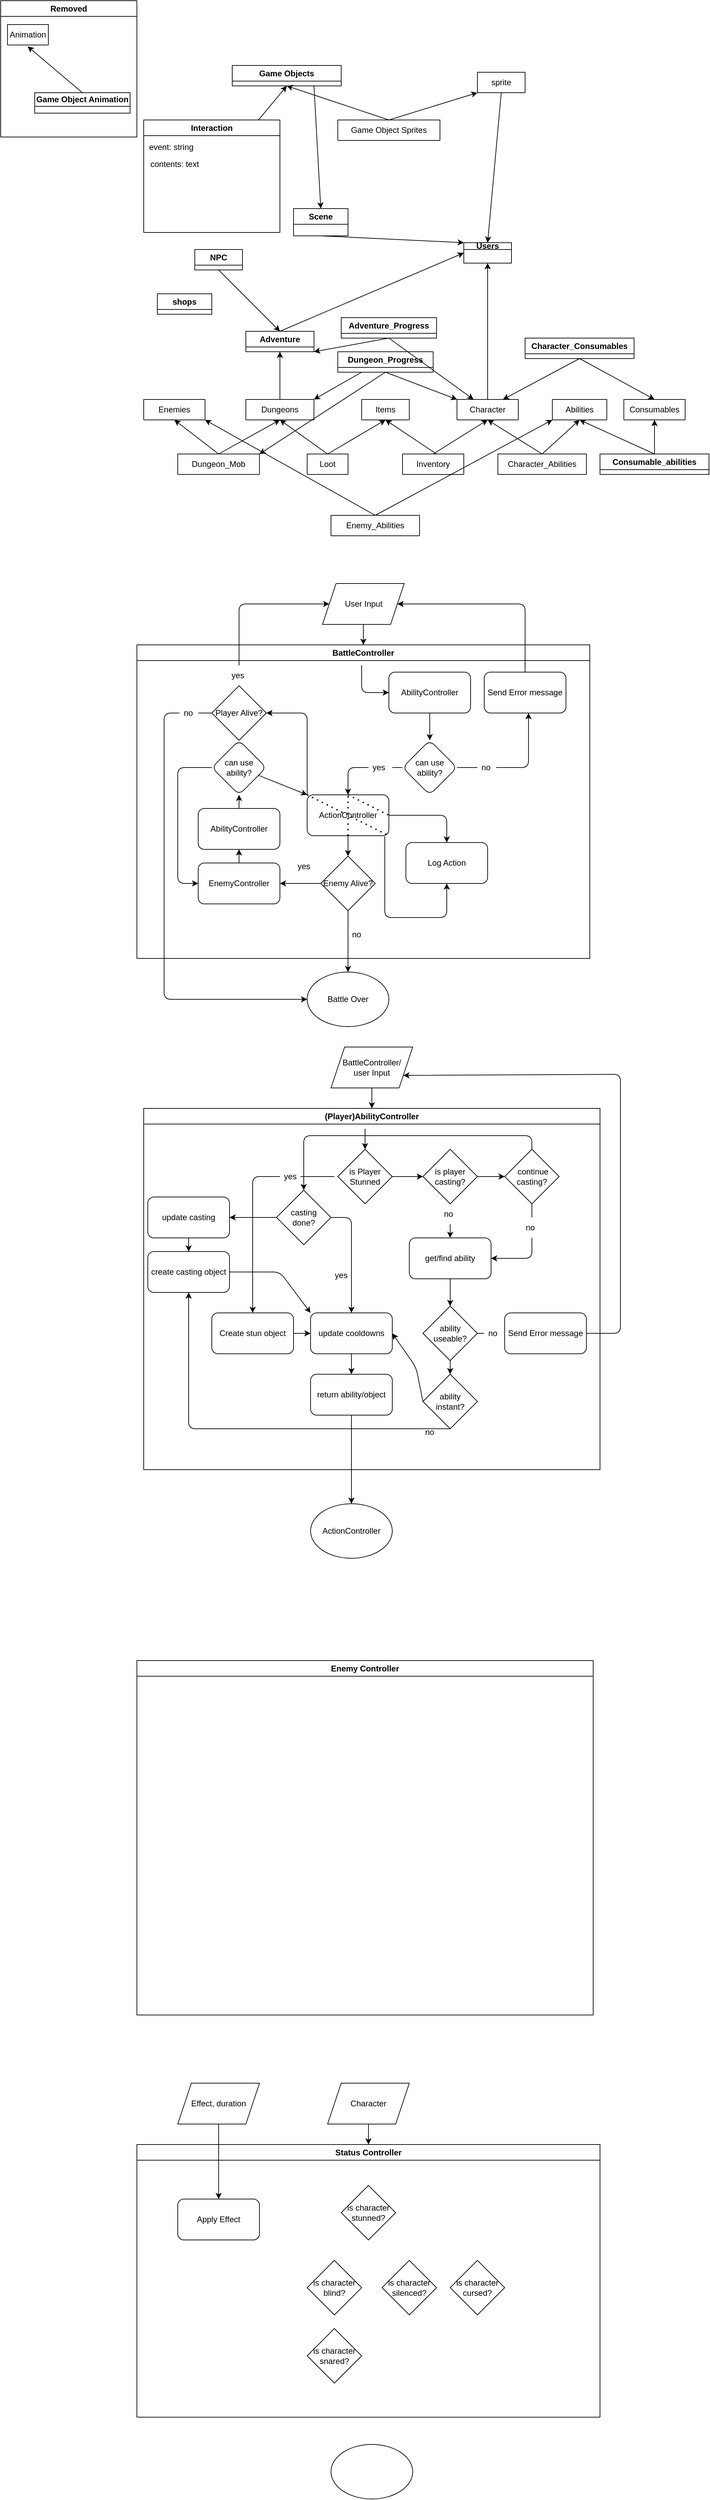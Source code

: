 <mxfile>
    <diagram id="T8C3bZ8Fw9OgXHhQJTOG" name="Page-1">
        <mxGraphModel dx="2032" dy="627" grid="1" gridSize="10" guides="1" tooltips="1" connect="1" arrows="1" fold="1" page="1" pageScale="1" pageWidth="850" pageHeight="1100" math="0" shadow="0">
            <root>
                <mxCell id="0"/>
                <mxCell id="1" parent="0"/>
                <mxCell id="2" value="Game Object Animation" style="swimlane;whiteSpace=wrap;html=1;startSize=20;" parent="1" vertex="1" collapsed="1">
                    <mxGeometry x="-150" y="680" width="140" height="30" as="geometry">
                        <mxRectangle x="110" y="570" width="200" height="80" as="alternateBounds"/>
                    </mxGeometry>
                </mxCell>
                <mxCell id="37" value="Animation_id" style="text;strokeColor=none;fillColor=none;align=left;verticalAlign=middle;spacingLeft=4;spacingRight=4;overflow=hidden;points=[[0,0.5],[1,0.5]];portConstraint=eastwest;rotatable=0;whiteSpace=wrap;html=1;" parent="2" vertex="1">
                    <mxGeometry y="20" width="200" height="30" as="geometry"/>
                </mxCell>
                <mxCell id="38" value="GameObject_id" style="text;strokeColor=none;fillColor=none;align=left;verticalAlign=middle;spacingLeft=4;spacingRight=4;overflow=hidden;points=[[0,0.5],[1,0.5]];portConstraint=eastwest;rotatable=0;whiteSpace=wrap;html=1;" parent="2" vertex="1">
                    <mxGeometry y="50" width="200" height="30" as="geometry"/>
                </mxCell>
                <mxCell id="5" value="Scene" style="swimlane;whiteSpace=wrap;html=1;startSize=23;" parent="1" vertex="1" collapsed="1">
                    <mxGeometry x="230" y="850" width="80" height="40" as="geometry">
                        <mxRectangle x="250" y="190" width="240" height="245" as="alternateBounds"/>
                    </mxGeometry>
                </mxCell>
                <mxCell id="11" value="Users" style="swimlane;whiteSpace=wrap;html=1;startSize=10;" parent="1" vertex="1" collapsed="1">
                    <mxGeometry x="480" y="900" width="70" height="30" as="geometry">
                        <mxRectangle x="415" y="890" width="200" height="110" as="alternateBounds"/>
                    </mxGeometry>
                </mxCell>
                <mxCell id="122" value="&lt;ol&gt;&lt;li&gt;email&lt;/li&gt;&lt;li&gt;username&lt;/li&gt;&lt;li&gt;password&lt;/li&gt;&lt;/ol&gt;" style="text;strokeColor=none;fillColor=none;html=1;whiteSpace=wrap;verticalAlign=middle;overflow=hidden;" parent="11" vertex="1">
                    <mxGeometry y="25" width="200" height="80" as="geometry"/>
                </mxCell>
                <mxCell id="25" value="" style="endArrow=classic;html=1;entryX=0.493;entryY=1.067;entryDx=0;entryDy=0;entryPerimeter=0;exitX=0.5;exitY=0;exitDx=0;exitDy=0;" parent="1" source="2" target="30" edge="1">
                    <mxGeometry width="50" height="50" relative="1" as="geometry">
                        <mxPoint x="-181" y="880" as="sourcePoint"/>
                        <mxPoint x="-180" y="790" as="targetPoint"/>
                    </mxGeometry>
                </mxCell>
                <mxCell id="27" value="Animation" style="swimlane;fontStyle=0;childLayout=stackLayout;horizontal=1;startSize=30;horizontalStack=0;resizeParent=1;resizeParentMax=0;resizeLast=0;collapsible=1;marginBottom=0;whiteSpace=wrap;html=1;" parent="1" vertex="1" collapsed="1">
                    <mxGeometry x="-190" y="580" width="60" height="30" as="geometry">
                        <mxRectangle x="120" y="350" width="140" height="120" as="alternateBounds"/>
                    </mxGeometry>
                </mxCell>
                <mxCell id="28" value="Name:String" style="text;strokeColor=none;fillColor=none;align=left;verticalAlign=middle;spacingLeft=4;spacingRight=4;overflow=hidden;points=[[0,0.5],[1,0.5]];portConstraint=eastwest;rotatable=0;whiteSpace=wrap;html=1;" parent="27" vertex="1">
                    <mxGeometry y="30" width="140" height="30" as="geometry"/>
                </mxCell>
                <mxCell id="29" value="Code:Text" style="text;strokeColor=none;fillColor=none;align=left;verticalAlign=middle;spacingLeft=4;spacingRight=4;overflow=hidden;points=[[0,0.5],[1,0.5]];portConstraint=eastwest;rotatable=0;whiteSpace=wrap;html=1;" parent="27" vertex="1">
                    <mxGeometry y="60" width="140" height="30" as="geometry"/>
                </mxCell>
                <mxCell id="30" value="Project_id" style="text;strokeColor=none;fillColor=none;align=left;verticalAlign=middle;spacingLeft=4;spacingRight=4;overflow=hidden;points=[[0,0.5],[1,0.5]];portConstraint=eastwest;rotatable=0;whiteSpace=wrap;html=1;" parent="27" vertex="1">
                    <mxGeometry y="90" width="140" height="30" as="geometry"/>
                </mxCell>
                <mxCell id="46" value="sprite" style="swimlane;fontStyle=0;childLayout=stackLayout;horizontal=1;startSize=30;horizontalStack=0;resizeParent=1;resizeParentMax=0;resizeLast=0;collapsible=1;marginBottom=0;whiteSpace=wrap;html=1;" parent="1" vertex="1" collapsed="1">
                    <mxGeometry x="500" y="650" width="70" height="30" as="geometry">
                        <mxRectangle x="650" y="420" width="140" height="120" as="alternateBounds"/>
                    </mxGeometry>
                </mxCell>
                <mxCell id="47" value="Item 1" style="text;strokeColor=none;fillColor=none;align=left;verticalAlign=middle;spacingLeft=4;spacingRight=4;overflow=hidden;points=[[0,0.5],[1,0.5]];portConstraint=eastwest;rotatable=0;whiteSpace=wrap;html=1;" parent="46" vertex="1">
                    <mxGeometry y="30" width="140" height="30" as="geometry"/>
                </mxCell>
                <mxCell id="48" value="Item 2" style="text;strokeColor=none;fillColor=none;align=left;verticalAlign=middle;spacingLeft=4;spacingRight=4;overflow=hidden;points=[[0,0.5],[1,0.5]];portConstraint=eastwest;rotatable=0;whiteSpace=wrap;html=1;" parent="46" vertex="1">
                    <mxGeometry y="60" width="140" height="30" as="geometry"/>
                </mxCell>
                <mxCell id="49" value="Item 3" style="text;strokeColor=none;fillColor=none;align=left;verticalAlign=middle;spacingLeft=4;spacingRight=4;overflow=hidden;points=[[0,0.5],[1,0.5]];portConstraint=eastwest;rotatable=0;whiteSpace=wrap;html=1;" parent="46" vertex="1">
                    <mxGeometry y="90" width="140" height="30" as="geometry"/>
                </mxCell>
                <mxCell id="50" value="" style="endArrow=classic;html=1;entryX=0.5;entryY=1;entryDx=0;entryDy=0;exitX=0.5;exitY=0;exitDx=0;exitDy=0;" parent="1" source="51" target="22" edge="1">
                    <mxGeometry width="50" height="50" relative="1" as="geometry">
                        <mxPoint x="355" y="700" as="sourcePoint"/>
                        <mxPoint x="305" y="590" as="targetPoint"/>
                    </mxGeometry>
                </mxCell>
                <mxCell id="51" value="Game Object Sprites" style="swimlane;fontStyle=0;childLayout=stackLayout;horizontal=1;startSize=30;horizontalStack=0;resizeParent=1;resizeParentMax=0;resizeLast=0;collapsible=1;marginBottom=0;whiteSpace=wrap;html=1;" parent="1" vertex="1" collapsed="1">
                    <mxGeometry x="295" y="720" width="150" height="30" as="geometry">
                        <mxRectangle x="440" y="560" width="140" height="90" as="alternateBounds"/>
                    </mxGeometry>
                </mxCell>
                <mxCell id="52" value="sprite_id" style="text;strokeColor=none;fillColor=none;align=left;verticalAlign=middle;spacingLeft=4;spacingRight=4;overflow=hidden;points=[[0,0.5],[1,0.5]];portConstraint=eastwest;rotatable=0;whiteSpace=wrap;html=1;" parent="51" vertex="1">
                    <mxGeometry y="30" width="140" height="30" as="geometry"/>
                </mxCell>
                <mxCell id="53" value="GameObject_id" style="text;strokeColor=none;fillColor=none;align=left;verticalAlign=middle;spacingLeft=4;spacingRight=4;overflow=hidden;points=[[0,0.5],[1,0.5]];portConstraint=eastwest;rotatable=0;whiteSpace=wrap;html=1;" parent="51" vertex="1">
                    <mxGeometry y="60" width="140" height="30" as="geometry"/>
                </mxCell>
                <mxCell id="55" value="" style="endArrow=classic;html=1;exitX=0.5;exitY=0;exitDx=0;exitDy=0;entryX=0;entryY=1;entryDx=0;entryDy=0;" parent="1" source="51" target="46" edge="1">
                    <mxGeometry width="50" height="50" relative="1" as="geometry">
                        <mxPoint x="255" y="640" as="sourcePoint"/>
                        <mxPoint x="540" y="650" as="targetPoint"/>
                    </mxGeometry>
                </mxCell>
                <mxCell id="22" value="Game Objects" style="swimlane;whiteSpace=wrap;html=1;" parent="1" vertex="1" collapsed="1">
                    <mxGeometry x="140" y="640" width="160" height="30" as="geometry">
                        <mxRectangle x="140" y="640" width="250" height="210" as="alternateBounds"/>
                    </mxGeometry>
                </mxCell>
                <mxCell id="32" value="Global Position" style="text;strokeColor=none;fillColor=none;align=left;verticalAlign=middle;spacingLeft=4;spacingRight=4;overflow=hidden;points=[[0,0.5],[1,0.5]];portConstraint=eastwest;rotatable=0;whiteSpace=wrap;html=1;" parent="22" vertex="1">
                    <mxGeometry y="20" width="200" height="30" as="geometry"/>
                </mxCell>
                <mxCell id="33" value="Global Rotation" style="text;strokeColor=none;fillColor=none;align=left;verticalAlign=middle;spacingLeft=4;spacingRight=4;overflow=hidden;points=[[0,0.5],[1,0.5]];portConstraint=eastwest;rotatable=0;whiteSpace=wrap;html=1;" parent="22" vertex="1">
                    <mxGeometry y="40" width="200" height="30" as="geometry"/>
                </mxCell>
                <mxCell id="34" value="Scale" style="text;strokeColor=none;fillColor=none;align=left;verticalAlign=middle;spacingLeft=4;spacingRight=4;overflow=hidden;points=[[0,0.5],[1,0.5]];portConstraint=eastwest;rotatable=0;whiteSpace=wrap;html=1;" parent="22" vertex="1">
                    <mxGeometry y="70" width="80" height="30" as="geometry"/>
                </mxCell>
                <mxCell id="35" value="Shape:String" style="text;strokeColor=none;fillColor=none;align=left;verticalAlign=middle;spacingLeft=4;spacingRight=4;overflow=hidden;points=[[0,0.5],[1,0.5]];portConstraint=eastwest;rotatable=0;whiteSpace=wrap;html=1;" parent="22" vertex="1">
                    <mxGeometry y="100" width="80" height="30" as="geometry"/>
                </mxCell>
                <mxCell id="36" value="Has Many -&amp;gt; Game Object Animations" style="text;strokeColor=none;fillColor=none;align=left;verticalAlign=middle;spacingLeft=4;spacingRight=4;overflow=hidden;points=[[0,0.5],[1,0.5]];portConstraint=eastwest;rotatable=0;whiteSpace=wrap;html=1;" parent="22" vertex="1">
                    <mxGeometry x="-10" y="130" width="250" height="30" as="geometry"/>
                </mxCell>
                <mxCell id="69" value="Character" style="swimlane;fontStyle=0;childLayout=stackLayout;horizontal=1;startSize=30;horizontalStack=0;resizeParent=1;resizeParentMax=0;resizeLast=0;collapsible=1;marginBottom=0;whiteSpace=wrap;html=1;" parent="1" vertex="1" collapsed="1">
                    <mxGeometry x="470" y="1130" width="90" height="30" as="geometry">
                        <mxRectangle x="470" y="1130" width="140" height="120" as="alternateBounds"/>
                    </mxGeometry>
                </mxCell>
                <mxCell id="70" value="name" style="text;strokeColor=none;fillColor=none;align=left;verticalAlign=middle;spacingLeft=4;spacingRight=4;overflow=hidden;points=[[0,0.5],[1,0.5]];portConstraint=eastwest;rotatable=0;whiteSpace=wrap;html=1;" parent="69" vertex="1">
                    <mxGeometry y="30" width="140" height="30" as="geometry"/>
                </mxCell>
                <mxCell id="71" value="user" style="text;strokeColor=none;fillColor=none;align=left;verticalAlign=middle;spacingLeft=4;spacingRight=4;overflow=hidden;points=[[0,0.5],[1,0.5]];portConstraint=eastwest;rotatable=0;whiteSpace=wrap;html=1;" parent="69" vertex="1">
                    <mxGeometry y="60" width="140" height="30" as="geometry"/>
                </mxCell>
                <mxCell id="72" value="image" style="text;strokeColor=none;fillColor=none;align=left;verticalAlign=middle;spacingLeft=4;spacingRight=4;overflow=hidden;points=[[0,0.5],[1,0.5]];portConstraint=eastwest;rotatable=0;whiteSpace=wrap;html=1;" parent="69" vertex="1">
                    <mxGeometry y="90" width="140" height="30" as="geometry"/>
                </mxCell>
                <mxCell id="73" value="Items" style="swimlane;fontStyle=0;childLayout=stackLayout;horizontal=1;startSize=30;horizontalStack=0;resizeParent=1;resizeParentMax=0;resizeLast=0;collapsible=1;marginBottom=0;whiteSpace=wrap;html=1;" parent="1" vertex="1" collapsed="1">
                    <mxGeometry x="330" y="1130" width="70" height="30" as="geometry">
                        <mxRectangle x="110" y="1310" width="140" height="120" as="alternateBounds"/>
                    </mxGeometry>
                </mxCell>
                <mxCell id="74" value="Item 1" style="text;strokeColor=none;fillColor=none;align=left;verticalAlign=middle;spacingLeft=4;spacingRight=4;overflow=hidden;points=[[0,0.5],[1,0.5]];portConstraint=eastwest;rotatable=0;whiteSpace=wrap;html=1;" parent="73" vertex="1">
                    <mxGeometry y="30" width="140" height="30" as="geometry"/>
                </mxCell>
                <mxCell id="75" value="Item 2" style="text;strokeColor=none;fillColor=none;align=left;verticalAlign=middle;spacingLeft=4;spacingRight=4;overflow=hidden;points=[[0,0.5],[1,0.5]];portConstraint=eastwest;rotatable=0;whiteSpace=wrap;html=1;" parent="73" vertex="1">
                    <mxGeometry y="60" width="140" height="30" as="geometry"/>
                </mxCell>
                <mxCell id="76" value="Item 3" style="text;strokeColor=none;fillColor=none;align=left;verticalAlign=middle;spacingLeft=4;spacingRight=4;overflow=hidden;points=[[0,0.5],[1,0.5]];portConstraint=eastwest;rotatable=0;whiteSpace=wrap;html=1;" parent="73" vertex="1">
                    <mxGeometry y="90" width="140" height="30" as="geometry"/>
                </mxCell>
                <mxCell id="263" style="edgeStyle=none;html=1;exitX=0.5;exitY=0;exitDx=0;exitDy=0;entryX=0.5;entryY=1;entryDx=0;entryDy=0;" parent="1" source="77" target="262" edge="1">
                    <mxGeometry relative="1" as="geometry"/>
                </mxCell>
                <mxCell id="77" value="Dungeons" style="swimlane;fontStyle=0;childLayout=stackLayout;horizontal=1;startSize=30;horizontalStack=0;resizeParent=1;resizeParentMax=0;resizeLast=0;collapsible=1;marginBottom=0;whiteSpace=wrap;html=1;" parent="1" vertex="1" collapsed="1">
                    <mxGeometry x="160" y="1130" width="100" height="30" as="geometry">
                        <mxRectangle x="150" y="1130" width="140" height="120" as="alternateBounds"/>
                    </mxGeometry>
                </mxCell>
                <mxCell id="78" value="Item 1" style="text;strokeColor=none;fillColor=none;align=left;verticalAlign=middle;spacingLeft=4;spacingRight=4;overflow=hidden;points=[[0,0.5],[1,0.5]];portConstraint=eastwest;rotatable=0;whiteSpace=wrap;html=1;" parent="77" vertex="1">
                    <mxGeometry y="30" width="140" height="30" as="geometry"/>
                </mxCell>
                <mxCell id="79" value="Item 2" style="text;strokeColor=none;fillColor=none;align=left;verticalAlign=middle;spacingLeft=4;spacingRight=4;overflow=hidden;points=[[0,0.5],[1,0.5]];portConstraint=eastwest;rotatable=0;whiteSpace=wrap;html=1;" parent="77" vertex="1">
                    <mxGeometry y="60" width="140" height="30" as="geometry"/>
                </mxCell>
                <mxCell id="80" value="Item 3" style="text;strokeColor=none;fillColor=none;align=left;verticalAlign=middle;spacingLeft=4;spacingRight=4;overflow=hidden;points=[[0,0.5],[1,0.5]];portConstraint=eastwest;rotatable=0;whiteSpace=wrap;html=1;" parent="77" vertex="1">
                    <mxGeometry y="90" width="140" height="30" as="geometry"/>
                </mxCell>
                <mxCell id="102" value="" style="endArrow=classic;html=1;" parent="77" edge="1">
                    <mxGeometry width="50" height="50" relative="1" as="geometry">
                        <mxPoint y="80" as="sourcePoint"/>
                        <mxPoint x="50" y="30" as="targetPoint"/>
                    </mxGeometry>
                </mxCell>
                <mxCell id="81" value="Loot" style="swimlane;fontStyle=0;childLayout=stackLayout;horizontal=1;startSize=30;horizontalStack=0;resizeParent=1;resizeParentMax=0;resizeLast=0;collapsible=1;marginBottom=0;whiteSpace=wrap;html=1;" parent="1" vertex="1" collapsed="1">
                    <mxGeometry x="250" y="1210" width="60" height="30" as="geometry">
                        <mxRectangle x="225" y="1200" width="140" height="120" as="alternateBounds"/>
                    </mxGeometry>
                </mxCell>
                <mxCell id="82" value="Item 1" style="text;strokeColor=none;fillColor=none;align=left;verticalAlign=middle;spacingLeft=4;spacingRight=4;overflow=hidden;points=[[0,0.5],[1,0.5]];portConstraint=eastwest;rotatable=0;whiteSpace=wrap;html=1;" parent="81" vertex="1">
                    <mxGeometry y="30" width="140" height="30" as="geometry"/>
                </mxCell>
                <mxCell id="83" value="Item 2" style="text;strokeColor=none;fillColor=none;align=left;verticalAlign=middle;spacingLeft=4;spacingRight=4;overflow=hidden;points=[[0,0.5],[1,0.5]];portConstraint=eastwest;rotatable=0;whiteSpace=wrap;html=1;" parent="81" vertex="1">
                    <mxGeometry y="60" width="140" height="30" as="geometry"/>
                </mxCell>
                <mxCell id="84" value="Item 3" style="text;strokeColor=none;fillColor=none;align=left;verticalAlign=middle;spacingLeft=4;spacingRight=4;overflow=hidden;points=[[0,0.5],[1,0.5]];portConstraint=eastwest;rotatable=0;whiteSpace=wrap;html=1;" parent="81" vertex="1">
                    <mxGeometry y="90" width="140" height="30" as="geometry"/>
                </mxCell>
                <mxCell id="85" value="Inventory" style="swimlane;fontStyle=0;childLayout=stackLayout;horizontal=1;startSize=30;horizontalStack=0;resizeParent=1;resizeParentMax=0;resizeLast=0;collapsible=1;marginBottom=0;whiteSpace=wrap;html=1;" parent="1" vertex="1" collapsed="1">
                    <mxGeometry x="390" y="1210" width="90" height="30" as="geometry">
                        <mxRectangle x="400" y="1200" width="140" height="120" as="alternateBounds"/>
                    </mxGeometry>
                </mxCell>
                <mxCell id="86" value="Item 1" style="text;strokeColor=none;fillColor=none;align=left;verticalAlign=middle;spacingLeft=4;spacingRight=4;overflow=hidden;points=[[0,0.5],[1,0.5]];portConstraint=eastwest;rotatable=0;whiteSpace=wrap;html=1;" parent="85" vertex="1">
                    <mxGeometry y="30" width="140" height="30" as="geometry"/>
                </mxCell>
                <mxCell id="87" value="Item 2" style="text;strokeColor=none;fillColor=none;align=left;verticalAlign=middle;spacingLeft=4;spacingRight=4;overflow=hidden;points=[[0,0.5],[1,0.5]];portConstraint=eastwest;rotatable=0;whiteSpace=wrap;html=1;" parent="85" vertex="1">
                    <mxGeometry y="60" width="140" height="30" as="geometry"/>
                </mxCell>
                <mxCell id="88" value="Item 3" style="text;strokeColor=none;fillColor=none;align=left;verticalAlign=middle;spacingLeft=4;spacingRight=4;overflow=hidden;points=[[0,0.5],[1,0.5]];portConstraint=eastwest;rotatable=0;whiteSpace=wrap;html=1;" parent="85" vertex="1">
                    <mxGeometry y="90" width="140" height="30" as="geometry"/>
                </mxCell>
                <mxCell id="89" value="" style="endArrow=classic;html=1;exitX=0.5;exitY=0;exitDx=0;exitDy=0;entryX=0.5;entryY=1;entryDx=0;entryDy=0;" parent="1" source="85" target="69" edge="1">
                    <mxGeometry width="50" height="50" relative="1" as="geometry">
                        <mxPoint x="340" y="1250" as="sourcePoint"/>
                        <mxPoint x="390" y="1200" as="targetPoint"/>
                    </mxGeometry>
                </mxCell>
                <mxCell id="90" value="" style="endArrow=classic;html=1;exitX=0.5;exitY=0;exitDx=0;exitDy=0;entryX=0.5;entryY=1;entryDx=0;entryDy=0;" parent="1" source="81" target="73" edge="1">
                    <mxGeometry width="50" height="50" relative="1" as="geometry">
                        <mxPoint x="330" y="1290" as="sourcePoint"/>
                        <mxPoint x="380" y="1240" as="targetPoint"/>
                    </mxGeometry>
                </mxCell>
                <mxCell id="91" value="" style="endArrow=classic;html=1;exitX=0.5;exitY=0;exitDx=0;exitDy=0;entryX=0.5;entryY=1;entryDx=0;entryDy=0;" parent="1" source="81" target="77" edge="1">
                    <mxGeometry width="50" height="50" relative="1" as="geometry">
                        <mxPoint x="340" y="1300" as="sourcePoint"/>
                        <mxPoint x="390" y="1250" as="targetPoint"/>
                    </mxGeometry>
                </mxCell>
                <mxCell id="92" value="" style="endArrow=classic;html=1;exitX=0.5;exitY=0;exitDx=0;exitDy=0;entryX=0.5;entryY=1;entryDx=0;entryDy=0;" parent="1" source="69" target="11" edge="1">
                    <mxGeometry width="50" height="50" relative="1" as="geometry">
                        <mxPoint x="350" y="1310" as="sourcePoint"/>
                        <mxPoint x="400" y="1260" as="targetPoint"/>
                    </mxGeometry>
                </mxCell>
                <mxCell id="93" value="" style="endArrow=classic;html=1;entryX=0.5;entryY=1;entryDx=0;entryDy=0;" parent="1" target="73" edge="1">
                    <mxGeometry width="50" height="50" relative="1" as="geometry">
                        <mxPoint x="440" y="1210" as="sourcePoint"/>
                        <mxPoint x="410" y="1270" as="targetPoint"/>
                    </mxGeometry>
                </mxCell>
                <mxCell id="94" value="Enemies" style="swimlane;fontStyle=0;childLayout=stackLayout;horizontal=1;startSize=30;horizontalStack=0;resizeParent=1;resizeParentMax=0;resizeLast=0;collapsible=1;marginBottom=0;whiteSpace=wrap;html=1;" parent="1" vertex="1" collapsed="1">
                    <mxGeometry x="10" y="1130" width="90" height="30" as="geometry">
                        <mxRectangle y="1130" width="140" height="120" as="alternateBounds"/>
                    </mxGeometry>
                </mxCell>
                <mxCell id="95" value="Item 1" style="text;strokeColor=none;fillColor=none;align=left;verticalAlign=middle;spacingLeft=4;spacingRight=4;overflow=hidden;points=[[0,0.5],[1,0.5]];portConstraint=eastwest;rotatable=0;whiteSpace=wrap;html=1;" parent="94" vertex="1">
                    <mxGeometry y="30" width="140" height="30" as="geometry"/>
                </mxCell>
                <mxCell id="96" value="Item 2" style="text;strokeColor=none;fillColor=none;align=left;verticalAlign=middle;spacingLeft=4;spacingRight=4;overflow=hidden;points=[[0,0.5],[1,0.5]];portConstraint=eastwest;rotatable=0;whiteSpace=wrap;html=1;" parent="94" vertex="1">
                    <mxGeometry y="60" width="140" height="30" as="geometry"/>
                </mxCell>
                <mxCell id="97" value="Item 3" style="text;strokeColor=none;fillColor=none;align=left;verticalAlign=middle;spacingLeft=4;spacingRight=4;overflow=hidden;points=[[0,0.5],[1,0.5]];portConstraint=eastwest;rotatable=0;whiteSpace=wrap;html=1;" parent="94" vertex="1">
                    <mxGeometry y="90" width="140" height="30" as="geometry"/>
                </mxCell>
                <mxCell id="98" value="Dungeon_Mob" style="swimlane;fontStyle=0;childLayout=stackLayout;horizontal=1;startSize=30;horizontalStack=0;resizeParent=1;resizeParentMax=0;resizeLast=0;collapsible=1;marginBottom=0;whiteSpace=wrap;html=1;" parent="1" vertex="1" collapsed="1">
                    <mxGeometry x="60" y="1210" width="120" height="30" as="geometry">
                        <mxRectangle x="50" y="1210" width="140" height="120" as="alternateBounds"/>
                    </mxGeometry>
                </mxCell>
                <mxCell id="99" value="Item 1" style="text;strokeColor=none;fillColor=none;align=left;verticalAlign=middle;spacingLeft=4;spacingRight=4;overflow=hidden;points=[[0,0.5],[1,0.5]];portConstraint=eastwest;rotatable=0;whiteSpace=wrap;html=1;" parent="98" vertex="1">
                    <mxGeometry y="30" width="140" height="30" as="geometry"/>
                </mxCell>
                <mxCell id="100" value="Item 2" style="text;strokeColor=none;fillColor=none;align=left;verticalAlign=middle;spacingLeft=4;spacingRight=4;overflow=hidden;points=[[0,0.5],[1,0.5]];portConstraint=eastwest;rotatable=0;whiteSpace=wrap;html=1;" parent="98" vertex="1">
                    <mxGeometry y="60" width="140" height="30" as="geometry"/>
                </mxCell>
                <mxCell id="101" value="Item 3" style="text;strokeColor=none;fillColor=none;align=left;verticalAlign=middle;spacingLeft=4;spacingRight=4;overflow=hidden;points=[[0,0.5],[1,0.5]];portConstraint=eastwest;rotatable=0;whiteSpace=wrap;html=1;" parent="98" vertex="1">
                    <mxGeometry y="90" width="140" height="30" as="geometry"/>
                </mxCell>
                <mxCell id="103" value="" style="endArrow=classic;html=1;exitX=0.5;exitY=0;exitDx=0;exitDy=0;entryX=0.5;entryY=1;entryDx=0;entryDy=0;" parent="1" source="98" target="77" edge="1">
                    <mxGeometry width="50" height="50" relative="1" as="geometry">
                        <mxPoint x="130" y="1210" as="sourcePoint"/>
                        <mxPoint x="210" y="1160" as="targetPoint"/>
                    </mxGeometry>
                </mxCell>
                <mxCell id="105" value="" style="endArrow=classic;html=1;entryX=0.5;entryY=1;entryDx=0;entryDy=0;exitX=0.5;exitY=0;exitDx=0;exitDy=0;" parent="1" source="98" target="94" edge="1">
                    <mxGeometry width="50" height="50" relative="1" as="geometry">
                        <mxPoint x="280" y="1210" as="sourcePoint"/>
                        <mxPoint x="330" y="1160" as="targetPoint"/>
                    </mxGeometry>
                </mxCell>
                <mxCell id="106" value="Abilities" style="swimlane;fontStyle=0;childLayout=stackLayout;horizontal=1;startSize=30;horizontalStack=0;resizeParent=1;resizeParentMax=0;resizeLast=0;collapsible=1;marginBottom=0;whiteSpace=wrap;html=1;" parent="1" vertex="1" collapsed="1">
                    <mxGeometry x="610" y="1130" width="80" height="30" as="geometry">
                        <mxRectangle x="610" y="1130" width="140" height="120" as="alternateBounds"/>
                    </mxGeometry>
                </mxCell>
                <mxCell id="107" value="Item 1" style="text;strokeColor=none;fillColor=none;align=left;verticalAlign=middle;spacingLeft=4;spacingRight=4;overflow=hidden;points=[[0,0.5],[1,0.5]];portConstraint=eastwest;rotatable=0;whiteSpace=wrap;html=1;" parent="106" vertex="1">
                    <mxGeometry y="30" width="140" height="30" as="geometry"/>
                </mxCell>
                <mxCell id="108" value="Item 2" style="text;strokeColor=none;fillColor=none;align=left;verticalAlign=middle;spacingLeft=4;spacingRight=4;overflow=hidden;points=[[0,0.5],[1,0.5]];portConstraint=eastwest;rotatable=0;whiteSpace=wrap;html=1;" parent="106" vertex="1">
                    <mxGeometry y="60" width="140" height="30" as="geometry"/>
                </mxCell>
                <mxCell id="109" value="Item 3" style="text;strokeColor=none;fillColor=none;align=left;verticalAlign=middle;spacingLeft=4;spacingRight=4;overflow=hidden;points=[[0,0.5],[1,0.5]];portConstraint=eastwest;rotatable=0;whiteSpace=wrap;html=1;" parent="106" vertex="1">
                    <mxGeometry y="90" width="140" height="30" as="geometry"/>
                </mxCell>
                <mxCell id="110" value="Character_Abilities" style="swimlane;fontStyle=0;childLayout=stackLayout;horizontal=1;startSize=30;horizontalStack=0;resizeParent=1;resizeParentMax=0;resizeLast=0;collapsible=1;marginBottom=0;whiteSpace=wrap;html=1;" parent="1" vertex="1" collapsed="1">
                    <mxGeometry x="530" y="1210" width="130" height="30" as="geometry">
                        <mxRectangle x="550" y="1210" width="140" height="120" as="alternateBounds"/>
                    </mxGeometry>
                </mxCell>
                <mxCell id="111" value="Item 1" style="text;strokeColor=none;fillColor=none;align=left;verticalAlign=middle;spacingLeft=4;spacingRight=4;overflow=hidden;points=[[0,0.5],[1,0.5]];portConstraint=eastwest;rotatable=0;whiteSpace=wrap;html=1;" parent="110" vertex="1">
                    <mxGeometry y="30" width="140" height="30" as="geometry"/>
                </mxCell>
                <mxCell id="112" value="Item 2" style="text;strokeColor=none;fillColor=none;align=left;verticalAlign=middle;spacingLeft=4;spacingRight=4;overflow=hidden;points=[[0,0.5],[1,0.5]];portConstraint=eastwest;rotatable=0;whiteSpace=wrap;html=1;" parent="110" vertex="1">
                    <mxGeometry y="60" width="140" height="30" as="geometry"/>
                </mxCell>
                <mxCell id="113" value="Item 3" style="text;strokeColor=none;fillColor=none;align=left;verticalAlign=middle;spacingLeft=4;spacingRight=4;overflow=hidden;points=[[0,0.5],[1,0.5]];portConstraint=eastwest;rotatable=0;whiteSpace=wrap;html=1;" parent="110" vertex="1">
                    <mxGeometry y="90" width="140" height="30" as="geometry"/>
                </mxCell>
                <mxCell id="114" value="" style="endArrow=classic;html=1;entryX=0.5;entryY=1;entryDx=0;entryDy=0;exitX=0.5;exitY=0;exitDx=0;exitDy=0;" parent="1" source="110" target="106" edge="1">
                    <mxGeometry width="50" height="50" relative="1" as="geometry">
                        <mxPoint x="590" y="1210" as="sourcePoint"/>
                        <mxPoint x="640" y="1160" as="targetPoint"/>
                    </mxGeometry>
                </mxCell>
                <mxCell id="115" value="" style="endArrow=classic;html=1;entryX=0.5;entryY=1;entryDx=0;entryDy=0;exitX=0.5;exitY=0;exitDx=0;exitDy=0;" parent="1" source="110" target="69" edge="1">
                    <mxGeometry width="50" height="50" relative="1" as="geometry">
                        <mxPoint x="560" y="1330" as="sourcePoint"/>
                        <mxPoint x="610" y="1280" as="targetPoint"/>
                    </mxGeometry>
                </mxCell>
                <mxCell id="116" value="Enemy_Abilities" style="swimlane;fontStyle=0;childLayout=stackLayout;horizontal=1;startSize=30;horizontalStack=0;resizeParent=1;resizeParentMax=0;resizeLast=0;collapsible=1;marginBottom=0;whiteSpace=wrap;html=1;" parent="1" vertex="1" collapsed="1">
                    <mxGeometry x="285" y="1300" width="130" height="30" as="geometry">
                        <mxRectangle x="295" y="1330" width="140" height="120" as="alternateBounds"/>
                    </mxGeometry>
                </mxCell>
                <mxCell id="117" value="Item 1" style="text;strokeColor=none;fillColor=none;align=left;verticalAlign=middle;spacingLeft=4;spacingRight=4;overflow=hidden;points=[[0,0.5],[1,0.5]];portConstraint=eastwest;rotatable=0;whiteSpace=wrap;html=1;" parent="116" vertex="1">
                    <mxGeometry y="30" width="140" height="30" as="geometry"/>
                </mxCell>
                <mxCell id="118" value="Item 2" style="text;strokeColor=none;fillColor=none;align=left;verticalAlign=middle;spacingLeft=4;spacingRight=4;overflow=hidden;points=[[0,0.5],[1,0.5]];portConstraint=eastwest;rotatable=0;whiteSpace=wrap;html=1;" parent="116" vertex="1">
                    <mxGeometry y="60" width="140" height="30" as="geometry"/>
                </mxCell>
                <mxCell id="119" value="Item 3" style="text;strokeColor=none;fillColor=none;align=left;verticalAlign=middle;spacingLeft=4;spacingRight=4;overflow=hidden;points=[[0,0.5],[1,0.5]];portConstraint=eastwest;rotatable=0;whiteSpace=wrap;html=1;" parent="116" vertex="1">
                    <mxGeometry y="90" width="140" height="30" as="geometry"/>
                </mxCell>
                <mxCell id="120" value="" style="endArrow=classic;html=1;exitX=0.5;exitY=0;exitDx=0;exitDy=0;entryX=0;entryY=1;entryDx=0;entryDy=0;" parent="1" source="116" target="106" edge="1">
                    <mxGeometry width="50" height="50" relative="1" as="geometry">
                        <mxPoint x="370" y="1320" as="sourcePoint"/>
                        <mxPoint x="420" y="1270" as="targetPoint"/>
                    </mxGeometry>
                </mxCell>
                <mxCell id="121" value="" style="endArrow=classic;html=1;exitX=0.5;exitY=0;exitDx=0;exitDy=0;entryX=1;entryY=1;entryDx=0;entryDy=0;" parent="1" source="116" target="94" edge="1">
                    <mxGeometry width="50" height="50" relative="1" as="geometry">
                        <mxPoint x="230" y="1350" as="sourcePoint"/>
                        <mxPoint x="280" y="1300" as="targetPoint"/>
                    </mxGeometry>
                </mxCell>
                <mxCell id="129" value="BattleController" style="swimlane;whiteSpace=wrap;html=1;" parent="1" vertex="1">
                    <mxGeometry y="1490" width="665" height="460" as="geometry"/>
                </mxCell>
                <mxCell id="134" value="" style="edgeStyle=none;html=1;" parent="129" target="133" edge="1">
                    <mxGeometry relative="1" as="geometry">
                        <mxPoint x="430" y="100" as="sourcePoint"/>
                    </mxGeometry>
                </mxCell>
                <mxCell id="132" value="AbilityController" style="rounded=1;whiteSpace=wrap;html=1;" parent="129" vertex="1">
                    <mxGeometry x="370" y="40" width="120" height="60" as="geometry"/>
                </mxCell>
                <mxCell id="133" value="can use &lt;br&gt;ability?" style="rhombus;whiteSpace=wrap;html=1;rounded=1;" parent="129" vertex="1">
                    <mxGeometry x="390" y="140" width="80" height="80" as="geometry"/>
                </mxCell>
                <mxCell id="139" value="" style="endArrow=classic;html=1;exitX=0;exitY=0.5;exitDx=0;exitDy=0;startArrow=none;entryX=0.5;entryY=0;entryDx=0;entryDy=0;" parent="129" source="142" target="148" edge="1">
                    <mxGeometry relative="1" as="geometry">
                        <mxPoint x="250" y="190" as="sourcePoint"/>
                        <mxPoint x="310" y="220" as="targetPoint"/>
                        <Array as="points">
                            <mxPoint x="310" y="180"/>
                        </Array>
                    </mxGeometry>
                </mxCell>
                <mxCell id="142" value="yes" style="text;strokeColor=none;fillColor=none;align=left;verticalAlign=middle;spacingLeft=4;spacingRight=4;overflow=hidden;points=[[0,0.5],[1,0.5]];portConstraint=eastwest;rotatable=0;whiteSpace=wrap;html=1;" parent="129" vertex="1">
                    <mxGeometry x="340" y="165" width="35" height="30" as="geometry"/>
                </mxCell>
                <mxCell id="143" value="" style="endArrow=none;html=1;exitX=0;exitY=0.5;exitDx=0;exitDy=0;" parent="129" source="133" target="142" edge="1">
                    <mxGeometry relative="1" as="geometry">
                        <mxPoint x="455" y="1680" as="sourcePoint"/>
                        <mxPoint x="375" y="1680" as="targetPoint"/>
                    </mxGeometry>
                </mxCell>
                <mxCell id="146" value="Send Error message" style="rounded=1;whiteSpace=wrap;html=1;" parent="129" vertex="1">
                    <mxGeometry x="510" y="40" width="120" height="60" as="geometry"/>
                </mxCell>
                <mxCell id="144" value="" style="endArrow=classic;html=1;exitX=1;exitY=0.5;exitDx=0;exitDy=0;entryX=0.5;entryY=1;entryDx=0;entryDy=0;startArrow=none;" parent="129" source="178" edge="1">
                    <mxGeometry width="50" height="50" relative="1" as="geometry">
                        <mxPoint x="450" y="170" as="sourcePoint"/>
                        <mxPoint x="575" y="100" as="targetPoint"/>
                        <Array as="points">
                            <mxPoint x="575" y="180"/>
                        </Array>
                    </mxGeometry>
                </mxCell>
                <mxCell id="148" value="ActionController" style="rounded=1;whiteSpace=wrap;html=1;" parent="129" vertex="1">
                    <mxGeometry x="250" y="220" width="120" height="60" as="geometry"/>
                </mxCell>
                <mxCell id="150" value="" style="endArrow=classic;html=1;exitX=0.5;exitY=1;exitDx=0;exitDy=0;entryX=0.5;entryY=0;entryDx=0;entryDy=0;" parent="129" source="148" target="157" edge="1">
                    <mxGeometry width="50" height="50" relative="1" as="geometry">
                        <mxPoint x="290" y="370" as="sourcePoint"/>
                        <mxPoint x="280" y="310" as="targetPoint"/>
                    </mxGeometry>
                </mxCell>
                <mxCell id="151" value="EnemyController" style="rounded=1;whiteSpace=wrap;html=1;" parent="129" vertex="1">
                    <mxGeometry x="90" y="320" width="120" height="60" as="geometry"/>
                </mxCell>
                <mxCell id="152" value="Log Action" style="rounded=1;whiteSpace=wrap;html=1;" parent="129" vertex="1">
                    <mxGeometry x="395" y="290" width="120" height="60" as="geometry"/>
                </mxCell>
                <mxCell id="153" value="" style="endArrow=classic;html=1;entryX=0.5;entryY=1;entryDx=0;entryDy=0;exitX=0.95;exitY=1.017;exitDx=0;exitDy=0;exitPerimeter=0;" parent="129" source="148" target="152" edge="1">
                    <mxGeometry width="50" height="50" relative="1" as="geometry">
                        <mxPoint x="150" y="400" as="sourcePoint"/>
                        <mxPoint x="460" y="330" as="targetPoint"/>
                        <Array as="points">
                            <mxPoint x="364" y="400"/>
                            <mxPoint x="455" y="400"/>
                        </Array>
                    </mxGeometry>
                </mxCell>
                <mxCell id="154" value="" style="endArrow=classic;html=1;exitX=1;exitY=0.5;exitDx=0;exitDy=0;entryX=0.5;entryY=0;entryDx=0;entryDy=0;" parent="129" source="148" target="152" edge="1">
                    <mxGeometry width="50" height="50" relative="1" as="geometry">
                        <mxPoint x="380" y="290" as="sourcePoint"/>
                        <mxPoint x="430" y="240" as="targetPoint"/>
                        <Array as="points">
                            <mxPoint x="455" y="250"/>
                        </Array>
                    </mxGeometry>
                </mxCell>
                <mxCell id="157" value="Enemy Alive?" style="rhombus;whiteSpace=wrap;html=1;" parent="129" vertex="1">
                    <mxGeometry x="270" y="310" width="80" height="80" as="geometry"/>
                </mxCell>
                <mxCell id="158" value="Player Alive?" style="rhombus;whiteSpace=wrap;html=1;" parent="129" vertex="1">
                    <mxGeometry x="110" y="60" width="80" height="80" as="geometry"/>
                </mxCell>
                <mxCell id="159" value="" style="endArrow=classic;html=1;exitX=0;exitY=0.5;exitDx=0;exitDy=0;entryX=1;entryY=0.5;entryDx=0;entryDy=0;" parent="129" source="157" target="151" edge="1">
                    <mxGeometry width="50" height="50" relative="1" as="geometry">
                        <mxPoint x="270" y="450" as="sourcePoint"/>
                        <mxPoint x="320" y="400" as="targetPoint"/>
                    </mxGeometry>
                </mxCell>
                <mxCell id="160" value="yes" style="text;strokeColor=none;fillColor=none;align=left;verticalAlign=middle;spacingLeft=4;spacingRight=4;overflow=hidden;points=[[0,0.5],[1,0.5]];portConstraint=eastwest;rotatable=0;whiteSpace=wrap;html=1;" parent="129" vertex="1">
                    <mxGeometry x="230" y="310" width="30" height="30" as="geometry"/>
                </mxCell>
                <mxCell id="162" value="no" style="text;strokeColor=none;fillColor=none;align=left;verticalAlign=middle;spacingLeft=4;spacingRight=4;overflow=hidden;points=[[0,0.5],[1,0.5]];portConstraint=eastwest;rotatable=0;whiteSpace=wrap;html=1;" parent="129" vertex="1">
                    <mxGeometry x="310" y="410" width="30" height="30" as="geometry"/>
                </mxCell>
                <mxCell id="163" value="" style="endArrow=classic;html=1;entryX=0.5;entryY=1;entryDx=0;entryDy=0;exitX=0.5;exitY=0;exitDx=0;exitDy=0;" parent="129" source="151" target="243" edge="1">
                    <mxGeometry width="50" height="50" relative="1" as="geometry">
                        <mxPoint x="30" y="370" as="sourcePoint"/>
                        <mxPoint x="80" y="320" as="targetPoint"/>
                    </mxGeometry>
                </mxCell>
                <mxCell id="169" value="" style="endArrow=classic;html=1;entryX=0;entryY=0.5;entryDx=0;entryDy=0;" parent="129" target="132" edge="1">
                    <mxGeometry width="50" height="50" relative="1" as="geometry">
                        <mxPoint x="330" y="30" as="sourcePoint"/>
                        <mxPoint x="330" y="90" as="targetPoint"/>
                        <Array as="points">
                            <mxPoint x="330" y="70"/>
                        </Array>
                    </mxGeometry>
                </mxCell>
                <mxCell id="173" value="yes" style="text;strokeColor=none;fillColor=none;align=left;verticalAlign=middle;spacingLeft=4;spacingRight=4;overflow=hidden;points=[[0,0.5],[1,0.5]];portConstraint=eastwest;rotatable=0;whiteSpace=wrap;html=1;" parent="129" vertex="1">
                    <mxGeometry x="132.5" y="30" width="35" height="30" as="geometry"/>
                </mxCell>
                <mxCell id="174" value="" style="endArrow=none;html=1;exitX=0.5;exitY=0;exitDx=0;exitDy=0;" parent="129" source="158" target="173" edge="1">
                    <mxGeometry width="50" height="50" relative="1" as="geometry">
                        <mxPoint x="150" y="210" as="sourcePoint"/>
                        <mxPoint x="282.5" y="-60" as="targetPoint"/>
                        <Array as="points"/>
                    </mxGeometry>
                </mxCell>
                <mxCell id="177" value="no" style="text;strokeColor=none;fillColor=none;align=left;verticalAlign=middle;spacingLeft=4;spacingRight=4;overflow=hidden;points=[[0,0.5],[1,0.5]];portConstraint=eastwest;rotatable=0;whiteSpace=wrap;html=1;" parent="129" vertex="1">
                    <mxGeometry x="62.5" y="85" width="27.5" height="30" as="geometry"/>
                </mxCell>
                <mxCell id="176" value="" style="endArrow=none;html=1;exitX=0;exitY=0.5;exitDx=0;exitDy=0;entryX=1;entryY=0.5;entryDx=0;entryDy=0;" parent="129" source="158" target="177" edge="1">
                    <mxGeometry width="50" height="50" relative="1" as="geometry">
                        <mxPoint x="110" y="250" as="sourcePoint"/>
                        <mxPoint x="250" y="520" as="targetPoint"/>
                        <Array as="points"/>
                    </mxGeometry>
                </mxCell>
                <mxCell id="178" value="no" style="text;strokeColor=none;fillColor=none;align=left;verticalAlign=middle;spacingLeft=4;spacingRight=4;overflow=hidden;points=[[0,0.5],[1,0.5]];portConstraint=eastwest;rotatable=0;whiteSpace=wrap;html=1;" parent="129" vertex="1">
                    <mxGeometry x="500" y="165" width="27.5" height="30" as="geometry"/>
                </mxCell>
                <mxCell id="181" value="" style="endArrow=none;html=1;exitX=1;exitY=0.5;exitDx=0;exitDy=0;entryX=0;entryY=0.5;entryDx=0;entryDy=0;" parent="129" source="133" target="178" edge="1">
                    <mxGeometry width="50" height="50" relative="1" as="geometry">
                        <mxPoint x="470" y="1670" as="sourcePoint"/>
                        <mxPoint x="575" y="1590" as="targetPoint"/>
                        <Array as="points"/>
                    </mxGeometry>
                </mxCell>
                <mxCell id="243" value="AbilityController" style="rounded=1;whiteSpace=wrap;html=1;" parent="129" vertex="1">
                    <mxGeometry x="90" y="240" width="120" height="60" as="geometry"/>
                </mxCell>
                <mxCell id="244" value="can use &lt;br&gt;ability?" style="rhombus;whiteSpace=wrap;html=1;rounded=1;" parent="129" vertex="1">
                    <mxGeometry x="110" y="140" width="80" height="80" as="geometry"/>
                </mxCell>
                <mxCell id="245" value="" style="endArrow=classic;html=1;entryX=0;entryY=0;entryDx=0;entryDy=0;" parent="129" source="244" target="148" edge="1">
                    <mxGeometry width="50" height="50" relative="1" as="geometry">
                        <mxPoint x="60" y="210" as="sourcePoint"/>
                        <mxPoint x="110" y="160" as="targetPoint"/>
                    </mxGeometry>
                </mxCell>
                <mxCell id="246" value="" style="endArrow=none;dashed=1;html=1;dashPattern=1 3;strokeWidth=2;exitX=0.5;exitY=0;exitDx=0;exitDy=0;entryX=1;entryY=0.5;entryDx=0;entryDy=0;" parent="129" source="148" target="148" edge="1">
                    <mxGeometry width="50" height="50" relative="1" as="geometry">
                        <mxPoint x="400" y="270" as="sourcePoint"/>
                        <mxPoint x="450" y="220" as="targetPoint"/>
                    </mxGeometry>
                </mxCell>
                <mxCell id="247" value="" style="endArrow=none;dashed=1;html=1;dashPattern=1 3;strokeWidth=2;entryX=0.5;entryY=0;entryDx=0;entryDy=0;exitX=0.5;exitY=1;exitDx=0;exitDy=0;" parent="129" source="148" target="148" edge="1">
                    <mxGeometry width="50" height="50" relative="1" as="geometry">
                        <mxPoint x="170" y="460" as="sourcePoint"/>
                        <mxPoint x="220" y="410" as="targetPoint"/>
                    </mxGeometry>
                </mxCell>
                <mxCell id="248" value="" style="endArrow=classic;html=1;exitX=0.5;exitY=0;exitDx=0;exitDy=0;entryX=0.5;entryY=1;entryDx=0;entryDy=0;" parent="129" source="243" target="244" edge="1">
                    <mxGeometry width="50" height="50" relative="1" as="geometry">
                        <mxPoint x="60" y="240" as="sourcePoint"/>
                        <mxPoint x="110" y="190" as="targetPoint"/>
                    </mxGeometry>
                </mxCell>
                <mxCell id="249" value="" style="endArrow=classic;html=1;exitX=0;exitY=0.5;exitDx=0;exitDy=0;entryX=0;entryY=0.5;entryDx=0;entryDy=0;" parent="129" source="244" target="151" edge="1">
                    <mxGeometry width="50" height="50" relative="1" as="geometry">
                        <mxPoint x="60" y="210" as="sourcePoint"/>
                        <mxPoint x="50" y="300" as="targetPoint"/>
                        <Array as="points">
                            <mxPoint x="60" y="180"/>
                            <mxPoint x="60" y="350"/>
                        </Array>
                    </mxGeometry>
                </mxCell>
                <mxCell id="250" value="" style="endArrow=classic;html=1;exitX=0;exitY=0;exitDx=0;exitDy=0;entryX=1;entryY=0.5;entryDx=0;entryDy=0;" parent="129" source="148" target="158" edge="1">
                    <mxGeometry width="50" height="50" relative="1" as="geometry">
                        <mxPoint x="240" y="190" as="sourcePoint"/>
                        <mxPoint x="250" y="100" as="targetPoint"/>
                        <Array as="points">
                            <mxPoint x="250" y="100"/>
                        </Array>
                    </mxGeometry>
                </mxCell>
                <mxCell id="251" value="" style="endArrow=none;dashed=1;html=1;dashPattern=1 3;strokeWidth=2;exitX=0;exitY=0;exitDx=0;exitDy=0;entryX=1;entryY=1;entryDx=0;entryDy=0;" parent="129" source="148" target="148" edge="1">
                    <mxGeometry width="50" height="50" relative="1" as="geometry">
                        <mxPoint x="230" y="300" as="sourcePoint"/>
                        <mxPoint x="280" y="250" as="targetPoint"/>
                    </mxGeometry>
                </mxCell>
                <mxCell id="130" value="User Input" style="shape=parallelogram;perimeter=parallelogramPerimeter;whiteSpace=wrap;html=1;fixedSize=1;" parent="1" vertex="1">
                    <mxGeometry x="272.5" y="1400" width="120" height="60" as="geometry"/>
                </mxCell>
                <mxCell id="131" value="" style="endArrow=classic;html=1;exitX=0.5;exitY=1;exitDx=0;exitDy=0;entryX=0.5;entryY=0;entryDx=0;entryDy=0;" parent="1" source="130" target="129" edge="1">
                    <mxGeometry width="50" height="50" relative="1" as="geometry">
                        <mxPoint x="170" y="1550" as="sourcePoint"/>
                        <mxPoint x="220" y="1500" as="targetPoint"/>
                    </mxGeometry>
                </mxCell>
                <mxCell id="147" value="" style="endArrow=classic;html=1;exitX=0.5;exitY=0;exitDx=0;exitDy=0;entryX=1;entryY=0.5;entryDx=0;entryDy=0;" parent="1" source="146" target="130" edge="1">
                    <mxGeometry width="50" height="50" relative="1" as="geometry">
                        <mxPoint x="480" y="1480" as="sourcePoint"/>
                        <mxPoint x="510" y="1420" as="targetPoint"/>
                        <Array as="points">
                            <mxPoint x="570" y="1430"/>
                        </Array>
                    </mxGeometry>
                </mxCell>
                <mxCell id="156" value="Battle Over" style="ellipse;whiteSpace=wrap;html=1;" parent="1" vertex="1">
                    <mxGeometry x="250" y="1970" width="120" height="80" as="geometry"/>
                </mxCell>
                <mxCell id="161" value="" style="endArrow=classic;html=1;exitX=0.5;exitY=1;exitDx=0;exitDy=0;entryX=0.5;entryY=0;entryDx=0;entryDy=0;" parent="1" source="157" target="156" edge="1">
                    <mxGeometry width="50" height="50" relative="1" as="geometry">
                        <mxPoint x="230" y="1940" as="sourcePoint"/>
                        <mxPoint x="280" y="1890" as="targetPoint"/>
                    </mxGeometry>
                </mxCell>
                <mxCell id="164" value="" style="endArrow=classic;html=1;exitX=0.5;exitY=0;exitDx=0;exitDy=0;entryX=0;entryY=0.5;entryDx=0;entryDy=0;startArrow=none;" parent="1" source="173" target="130" edge="1">
                    <mxGeometry width="50" height="50" relative="1" as="geometry">
                        <mxPoint x="130" y="1660" as="sourcePoint"/>
                        <mxPoint x="150" y="1420" as="targetPoint"/>
                        <Array as="points">
                            <mxPoint x="150" y="1430"/>
                        </Array>
                    </mxGeometry>
                </mxCell>
                <mxCell id="166" value="" style="endArrow=classic;html=1;exitX=0;exitY=0.5;exitDx=0;exitDy=0;entryX=0;entryY=0.5;entryDx=0;entryDy=0;startArrow=none;" parent="1" source="177" target="156" edge="1">
                    <mxGeometry width="50" height="50" relative="1" as="geometry">
                        <mxPoint x="40" y="1860" as="sourcePoint"/>
                        <mxPoint x="40" y="2010" as="targetPoint"/>
                        <Array as="points">
                            <mxPoint x="40" y="1590"/>
                            <mxPoint x="40" y="1740"/>
                            <mxPoint x="40" y="2010"/>
                        </Array>
                    </mxGeometry>
                </mxCell>
                <mxCell id="184" value="(Player)AbilityController" style="swimlane;whiteSpace=wrap;html=1;" parent="1" vertex="1">
                    <mxGeometry x="10" y="2170" width="670" height="530" as="geometry"/>
                </mxCell>
                <mxCell id="182" value="is player casting?" style="rhombus;whiteSpace=wrap;html=1;" parent="184" vertex="1">
                    <mxGeometry x="410" y="60" width="80" height="80" as="geometry"/>
                </mxCell>
                <mxCell id="187" value="is Player Stunned" style="rhombus;whiteSpace=wrap;html=1;" parent="184" vertex="1">
                    <mxGeometry x="285" y="60" width="80" height="80" as="geometry"/>
                </mxCell>
                <mxCell id="190" value="" style="endArrow=classic;html=1;entryX=0.5;entryY=0;entryDx=0;entryDy=0;" parent="184" target="187" edge="1">
                    <mxGeometry width="50" height="50" relative="1" as="geometry">
                        <mxPoint x="325" y="30" as="sourcePoint"/>
                        <mxPoint x="310" y="80" as="targetPoint"/>
                    </mxGeometry>
                </mxCell>
                <mxCell id="191" value="" style="endArrow=classic;html=1;startArrow=none;entryX=0.5;entryY=0;entryDx=0;entryDy=0;" parent="184" source="196" target="201" edge="1">
                    <mxGeometry width="50" height="50" relative="1" as="geometry">
                        <mxPoint x="280" y="100" as="sourcePoint"/>
                        <mxPoint x="140" y="190" as="targetPoint"/>
                        <Array as="points">
                            <mxPoint x="160" y="100"/>
                        </Array>
                    </mxGeometry>
                </mxCell>
                <mxCell id="192" value="" style="endArrow=classic;html=1;exitX=1;exitY=0.5;exitDx=0;exitDy=0;entryX=0;entryY=0.5;entryDx=0;entryDy=0;" parent="184" source="187" target="182" edge="1">
                    <mxGeometry width="50" height="50" relative="1" as="geometry">
                        <mxPoint x="250" y="300" as="sourcePoint"/>
                        <mxPoint x="300" y="250" as="targetPoint"/>
                    </mxGeometry>
                </mxCell>
                <mxCell id="193" value="" style="endArrow=classic;html=1;exitX=0.5;exitY=1;exitDx=0;exitDy=0;startArrow=none;entryX=0.5;entryY=0;entryDx=0;entryDy=0;" parent="184" source="195" target="203" edge="1">
                    <mxGeometry width="50" height="50" relative="1" as="geometry">
                        <mxPoint x="430" y="210" as="sourcePoint"/>
                        <mxPoint x="450" y="190" as="targetPoint"/>
                    </mxGeometry>
                </mxCell>
                <mxCell id="194" value="" style="endArrow=none;html=1;exitX=0.5;exitY=1;exitDx=0;exitDy=0;" parent="184" source="182" target="195" edge="1">
                    <mxGeometry width="50" height="50" relative="1" as="geometry">
                        <mxPoint x="470" y="2320" as="sourcePoint"/>
                        <mxPoint x="470" y="2370" as="targetPoint"/>
                    </mxGeometry>
                </mxCell>
                <mxCell id="195" value="no" style="text;strokeColor=none;fillColor=none;align=left;verticalAlign=middle;spacingLeft=4;spacingRight=4;overflow=hidden;points=[[0,0.5],[1,0.5]];portConstraint=eastwest;rotatable=0;whiteSpace=wrap;html=1;" parent="184" vertex="1">
                    <mxGeometry x="435" y="140" width="30" height="30" as="geometry"/>
                </mxCell>
                <mxCell id="198" value="" style="endArrow=none;html=1;" parent="184" target="196" edge="1">
                    <mxGeometry width="50" height="50" relative="1" as="geometry">
                        <mxPoint x="280" y="100" as="sourcePoint"/>
                        <mxPoint x="150" y="2390" as="targetPoint"/>
                        <Array as="points"/>
                    </mxGeometry>
                </mxCell>
                <mxCell id="196" value="yes" style="text;strokeColor=none;fillColor=none;align=left;verticalAlign=middle;spacingLeft=4;spacingRight=4;overflow=hidden;points=[[0,0.5],[1,0.5]];portConstraint=eastwest;rotatable=0;whiteSpace=wrap;html=1;" parent="184" vertex="1">
                    <mxGeometry x="200" y="85" width="30" height="30" as="geometry"/>
                </mxCell>
                <mxCell id="199" value="&amp;nbsp;continue casting?" style="rhombus;whiteSpace=wrap;html=1;" parent="184" vertex="1">
                    <mxGeometry x="530" y="60" width="80" height="80" as="geometry"/>
                </mxCell>
                <mxCell id="200" value="" style="endArrow=classic;html=1;exitX=1;exitY=0.5;exitDx=0;exitDy=0;entryX=0;entryY=0.5;entryDx=0;entryDy=0;" parent="184" source="182" target="199" edge="1">
                    <mxGeometry width="50" height="50" relative="1" as="geometry">
                        <mxPoint x="490" y="210" as="sourcePoint"/>
                        <mxPoint x="540" y="160" as="targetPoint"/>
                    </mxGeometry>
                </mxCell>
                <mxCell id="201" value="Create stun object" style="rounded=1;whiteSpace=wrap;html=1;" parent="184" vertex="1">
                    <mxGeometry x="100" y="300" width="120" height="60" as="geometry"/>
                </mxCell>
                <mxCell id="203" value="get/find ability" style="rounded=1;whiteSpace=wrap;html=1;" parent="184" vertex="1">
                    <mxGeometry x="390" y="190" width="120" height="60" as="geometry"/>
                </mxCell>
                <mxCell id="204" value="ability useable?" style="rhombus;whiteSpace=wrap;html=1;" parent="184" vertex="1">
                    <mxGeometry x="410" y="290" width="80" height="80" as="geometry"/>
                </mxCell>
                <mxCell id="206" value="" style="endArrow=classic;html=1;exitX=1;exitY=0.5;exitDx=0;exitDy=0;startArrow=none;entryX=0;entryY=0.5;entryDx=0;entryDy=0;" parent="184" source="207" target="210" edge="1">
                    <mxGeometry width="50" height="50" relative="1" as="geometry">
                        <mxPoint x="500" y="420" as="sourcePoint"/>
                        <mxPoint x="550" y="330" as="targetPoint"/>
                    </mxGeometry>
                </mxCell>
                <mxCell id="205" value="" style="endArrow=classic;html=1;exitX=0.5;exitY=1;exitDx=0;exitDy=0;entryX=0.5;entryY=0;entryDx=0;entryDy=0;" parent="184" source="203" target="204" edge="1">
                    <mxGeometry width="50" height="50" relative="1" as="geometry">
                        <mxPoint x="260" y="260" as="sourcePoint"/>
                        <mxPoint x="310" y="210" as="targetPoint"/>
                    </mxGeometry>
                </mxCell>
                <mxCell id="208" value="" style="endArrow=none;html=1;exitX=1;exitY=0.5;exitDx=0;exitDy=0;" parent="184" source="204" target="207" edge="1">
                    <mxGeometry width="50" height="50" relative="1" as="geometry">
                        <mxPoint x="510" y="2500" as="sourcePoint"/>
                        <mxPoint x="550" y="2500" as="targetPoint"/>
                    </mxGeometry>
                </mxCell>
                <mxCell id="207" value="no" style="text;strokeColor=none;fillColor=none;align=left;verticalAlign=middle;spacingLeft=4;spacingRight=4;overflow=hidden;points=[[0,0.5],[1,0.5]];portConstraint=eastwest;rotatable=0;whiteSpace=wrap;html=1;" parent="184" vertex="1">
                    <mxGeometry x="500" y="315" width="30" height="30" as="geometry"/>
                </mxCell>
                <mxCell id="210" value="Send Error message" style="rounded=1;whiteSpace=wrap;html=1;" parent="184" vertex="1">
                    <mxGeometry x="530" y="300" width="120" height="60" as="geometry"/>
                </mxCell>
                <mxCell id="212" value="update cooldowns" style="rounded=1;whiteSpace=wrap;html=1;" parent="184" vertex="1">
                    <mxGeometry x="245" y="300" width="120" height="60" as="geometry"/>
                </mxCell>
                <mxCell id="215" value="" style="endArrow=classic;html=1;exitX=1;exitY=0.5;exitDx=0;exitDy=0;entryX=0;entryY=0.5;entryDx=0;entryDy=0;" parent="184" source="201" target="212" edge="1">
                    <mxGeometry width="50" height="50" relative="1" as="geometry">
                        <mxPoint x="240" y="470" as="sourcePoint"/>
                        <mxPoint x="290" y="420" as="targetPoint"/>
                    </mxGeometry>
                </mxCell>
                <mxCell id="216" value="return ability/object" style="rounded=1;whiteSpace=wrap;html=1;" parent="184" vertex="1">
                    <mxGeometry x="245" y="390" width="120" height="60" as="geometry"/>
                </mxCell>
                <mxCell id="217" value="" style="endArrow=classic;html=1;exitX=0.5;exitY=1;exitDx=0;exitDy=0;entryX=0.5;entryY=0;entryDx=0;entryDy=0;" parent="184" source="212" target="216" edge="1">
                    <mxGeometry width="50" height="50" relative="1" as="geometry">
                        <mxPoint x="190" y="480" as="sourcePoint"/>
                        <mxPoint x="240" y="430" as="targetPoint"/>
                    </mxGeometry>
                </mxCell>
                <mxCell id="219" value="" style="endArrow=classic;html=1;exitX=0.5;exitY=1;exitDx=0;exitDy=0;startArrow=none;entryX=1;entryY=0.5;entryDx=0;entryDy=0;" parent="184" source="220" target="203" edge="1">
                    <mxGeometry width="50" height="50" relative="1" as="geometry">
                        <mxPoint x="560" y="220" as="sourcePoint"/>
                        <mxPoint x="530" y="220" as="targetPoint"/>
                        <Array as="points">
                            <mxPoint x="570" y="220"/>
                        </Array>
                    </mxGeometry>
                </mxCell>
                <mxCell id="220" value="no" style="text;strokeColor=none;fillColor=none;align=left;verticalAlign=middle;spacingLeft=4;spacingRight=4;overflow=hidden;points=[[0,0.5],[1,0.5]];portConstraint=eastwest;rotatable=0;whiteSpace=wrap;html=1;" parent="184" vertex="1">
                    <mxGeometry x="555" y="160" width="30" height="30" as="geometry"/>
                </mxCell>
                <mxCell id="221" value="" style="endArrow=none;html=1;exitX=0.5;exitY=1;exitDx=0;exitDy=0;" parent="184" source="199" target="220" edge="1">
                    <mxGeometry width="50" height="50" relative="1" as="geometry">
                        <mxPoint x="590" y="2310" as="sourcePoint"/>
                        <mxPoint x="590" y="2380" as="targetPoint"/>
                    </mxGeometry>
                </mxCell>
                <mxCell id="222" value="" style="endArrow=classic;html=1;exitX=0.5;exitY=0;exitDx=0;exitDy=0;entryX=0.5;entryY=0;entryDx=0;entryDy=0;" parent="184" source="199" target="226" edge="1">
                    <mxGeometry width="50" height="50" relative="1" as="geometry">
                        <mxPoint x="210" y="240" as="sourcePoint"/>
                        <mxPoint x="190" y="80" as="targetPoint"/>
                        <Array as="points">
                            <mxPoint x="570" y="40"/>
                            <mxPoint x="235" y="40"/>
                        </Array>
                    </mxGeometry>
                </mxCell>
                <mxCell id="223" value="update casting" style="rounded=1;whiteSpace=wrap;html=1;" parent="184" vertex="1">
                    <mxGeometry x="6" y="130" width="120" height="60" as="geometry"/>
                </mxCell>
                <mxCell id="226" value="casting &lt;br&gt;done?" style="rhombus;whiteSpace=wrap;html=1;" parent="184" vertex="1">
                    <mxGeometry x="195" y="120" width="80" height="80" as="geometry"/>
                </mxCell>
                <mxCell id="227" value="" style="endArrow=classic;html=1;exitX=0.5;exitY=1;exitDx=0;exitDy=0;entryX=0.5;entryY=0;entryDx=0;entryDy=0;" parent="184" source="223" target="229" edge="1">
                    <mxGeometry width="50" height="50" relative="1" as="geometry">
                        <mxPoint x="290" y="260" as="sourcePoint"/>
                        <mxPoint x="340" y="210" as="targetPoint"/>
                    </mxGeometry>
                </mxCell>
                <mxCell id="228" value="" style="endArrow=classic;html=1;entryX=0.5;entryY=0;entryDx=0;entryDy=0;exitX=1;exitY=0.5;exitDx=0;exitDy=0;" parent="184" source="226" target="212" edge="1">
                    <mxGeometry width="50" height="50" relative="1" as="geometry">
                        <mxPoint x="300" y="170" as="sourcePoint"/>
                        <mxPoint x="350" y="240" as="targetPoint"/>
                        <Array as="points">
                            <mxPoint x="305" y="160"/>
                            <mxPoint x="305" y="280"/>
                        </Array>
                    </mxGeometry>
                </mxCell>
                <mxCell id="229" value="create casting object" style="rounded=1;whiteSpace=wrap;html=1;" parent="184" vertex="1">
                    <mxGeometry x="6" y="210" width="120" height="60" as="geometry"/>
                </mxCell>
                <mxCell id="230" value="" style="endArrow=classic;html=1;exitX=0;exitY=0.5;exitDx=0;exitDy=0;entryX=1;entryY=0.5;entryDx=0;entryDy=0;" parent="184" source="226" target="223" edge="1">
                    <mxGeometry width="50" height="50" relative="1" as="geometry">
                        <mxPoint x="170" y="260" as="sourcePoint"/>
                        <mxPoint x="220" y="210" as="targetPoint"/>
                    </mxGeometry>
                </mxCell>
                <mxCell id="234" value="yes" style="text;html=1;strokeColor=none;fillColor=none;align=center;verticalAlign=middle;whiteSpace=wrap;rounded=0;" parent="184" vertex="1">
                    <mxGeometry x="260" y="230" width="60" height="30" as="geometry"/>
                </mxCell>
                <mxCell id="236" value="" style="endArrow=classic;html=1;exitX=1;exitY=0.5;exitDx=0;exitDy=0;entryX=0;entryY=0;entryDx=0;entryDy=0;" parent="184" source="229" target="212" edge="1">
                    <mxGeometry width="50" height="50" relative="1" as="geometry">
                        <mxPoint x="40" y="330" as="sourcePoint"/>
                        <mxPoint x="90" y="280" as="targetPoint"/>
                        <Array as="points">
                            <mxPoint x="200" y="240"/>
                        </Array>
                    </mxGeometry>
                </mxCell>
                <mxCell id="237" value="ability &lt;br&gt;instant?" style="rhombus;whiteSpace=wrap;html=1;" parent="184" vertex="1">
                    <mxGeometry x="410" y="390" width="80" height="80" as="geometry"/>
                </mxCell>
                <mxCell id="238" value="" style="endArrow=classic;html=1;exitX=0.5;exitY=1;exitDx=0;exitDy=0;entryX=0.5;entryY=0;entryDx=0;entryDy=0;" parent="184" source="204" target="237" edge="1">
                    <mxGeometry width="50" height="50" relative="1" as="geometry">
                        <mxPoint x="370" y="410" as="sourcePoint"/>
                        <mxPoint x="420" y="360" as="targetPoint"/>
                    </mxGeometry>
                </mxCell>
                <mxCell id="239" value="" style="endArrow=classic;html=1;entryX=1;entryY=0.5;entryDx=0;entryDy=0;exitX=0;exitY=0.5;exitDx=0;exitDy=0;" parent="184" source="237" target="212" edge="1">
                    <mxGeometry width="50" height="50" relative="1" as="geometry">
                        <mxPoint x="390" y="420" as="sourcePoint"/>
                        <mxPoint x="440" y="370" as="targetPoint"/>
                        <Array as="points">
                            <mxPoint x="400" y="380"/>
                        </Array>
                    </mxGeometry>
                </mxCell>
                <mxCell id="240" value="no" style="text;html=1;strokeColor=none;fillColor=none;align=center;verticalAlign=middle;whiteSpace=wrap;rounded=0;" parent="184" vertex="1">
                    <mxGeometry x="390" y="460" width="60" height="30" as="geometry"/>
                </mxCell>
                <mxCell id="241" value="" style="endArrow=classic;html=1;exitX=0.5;exitY=1;exitDx=0;exitDy=0;entryX=0.5;entryY=1;entryDx=0;entryDy=0;" parent="184" source="237" target="229" edge="1">
                    <mxGeometry width="50" height="50" relative="1" as="geometry">
                        <mxPoint x="120" y="500" as="sourcePoint"/>
                        <mxPoint x="40" y="470" as="targetPoint"/>
                        <Array as="points">
                            <mxPoint x="66" y="470"/>
                        </Array>
                    </mxGeometry>
                </mxCell>
                <mxCell id="185" value="BattleController/&lt;br&gt;user Input" style="shape=parallelogram;perimeter=parallelogramPerimeter;whiteSpace=wrap;html=1;fixedSize=1;" parent="1" vertex="1">
                    <mxGeometry x="285" y="2080" width="120" height="60" as="geometry"/>
                </mxCell>
                <mxCell id="186" value="" style="endArrow=classic;html=1;exitX=0.5;exitY=1;exitDx=0;exitDy=0;entryX=0.5;entryY=0;entryDx=0;entryDy=0;" parent="1" source="185" target="184" edge="1">
                    <mxGeometry width="50" height="50" relative="1" as="geometry">
                        <mxPoint x="320" y="2280" as="sourcePoint"/>
                        <mxPoint x="370" y="2230" as="targetPoint"/>
                    </mxGeometry>
                </mxCell>
                <mxCell id="188" value="ActionController" style="ellipse;whiteSpace=wrap;html=1;" parent="1" vertex="1">
                    <mxGeometry x="255" y="2750" width="120" height="80" as="geometry"/>
                </mxCell>
                <mxCell id="211" value="" style="endArrow=classic;html=1;exitX=1;exitY=0.5;exitDx=0;exitDy=0;entryX=1;entryY=0.75;entryDx=0;entryDy=0;" parent="1" source="210" target="185" edge="1">
                    <mxGeometry width="50" height="50" relative="1" as="geometry">
                        <mxPoint x="700" y="2510" as="sourcePoint"/>
                        <mxPoint x="750" y="2460" as="targetPoint"/>
                        <Array as="points">
                            <mxPoint x="710" y="2500"/>
                            <mxPoint x="710" y="2120"/>
                        </Array>
                    </mxGeometry>
                </mxCell>
                <mxCell id="218" value="" style="endArrow=classic;html=1;exitX=0.5;exitY=1;exitDx=0;exitDy=0;entryX=0.5;entryY=0;entryDx=0;entryDy=0;" parent="1" source="216" target="188" edge="1">
                    <mxGeometry width="50" height="50" relative="1" as="geometry">
                        <mxPoint x="340" y="2680" as="sourcePoint"/>
                        <mxPoint x="390" y="2630" as="targetPoint"/>
                    </mxGeometry>
                </mxCell>
                <mxCell id="242" value="Enemy Controller" style="swimlane;whiteSpace=wrap;html=1;startSize=23;" parent="1" vertex="1">
                    <mxGeometry y="2980" width="670" height="520" as="geometry"/>
                </mxCell>
                <mxCell id="252" value="Consumables" style="swimlane;fontStyle=0;childLayout=stackLayout;horizontal=1;startSize=30;horizontalStack=0;resizeParent=1;resizeParentMax=0;resizeLast=0;collapsible=1;marginBottom=0;whiteSpace=wrap;html=1;" parent="1" vertex="1" collapsed="1">
                    <mxGeometry x="715" y="1130" width="90" height="30" as="geometry">
                        <mxRectangle x="110" y="1310" width="140" height="120" as="alternateBounds"/>
                    </mxGeometry>
                </mxCell>
                <mxCell id="253" value="Item 1" style="text;strokeColor=none;fillColor=none;align=left;verticalAlign=middle;spacingLeft=4;spacingRight=4;overflow=hidden;points=[[0,0.5],[1,0.5]];portConstraint=eastwest;rotatable=0;whiteSpace=wrap;html=1;" parent="252" vertex="1">
                    <mxGeometry y="30" width="140" height="30" as="geometry"/>
                </mxCell>
                <mxCell id="254" value="Item 2" style="text;strokeColor=none;fillColor=none;align=left;verticalAlign=middle;spacingLeft=4;spacingRight=4;overflow=hidden;points=[[0,0.5],[1,0.5]];portConstraint=eastwest;rotatable=0;whiteSpace=wrap;html=1;" parent="252" vertex="1">
                    <mxGeometry y="60" width="140" height="30" as="geometry"/>
                </mxCell>
                <mxCell id="255" value="Item 3" style="text;strokeColor=none;fillColor=none;align=left;verticalAlign=middle;spacingLeft=4;spacingRight=4;overflow=hidden;points=[[0,0.5],[1,0.5]];portConstraint=eastwest;rotatable=0;whiteSpace=wrap;html=1;" parent="252" vertex="1">
                    <mxGeometry y="90" width="140" height="30" as="geometry"/>
                </mxCell>
                <mxCell id="256" value="Consumable_abilities" style="swimlane;whiteSpace=wrap;html=1;" parent="1" vertex="1" collapsed="1">
                    <mxGeometry x="680" y="1210" width="160" height="30" as="geometry">
                        <mxRectangle x="680" y="1210" width="200" height="200" as="alternateBounds"/>
                    </mxGeometry>
                </mxCell>
                <mxCell id="257" value="" style="endArrow=classic;html=1;exitX=0.5;exitY=0;exitDx=0;exitDy=0;entryX=0.5;entryY=1;entryDx=0;entryDy=0;" parent="1" source="256" target="106" edge="1">
                    <mxGeometry width="50" height="50" relative="1" as="geometry">
                        <mxPoint x="620" y="1340" as="sourcePoint"/>
                        <mxPoint x="670" y="1290" as="targetPoint"/>
                    </mxGeometry>
                </mxCell>
                <mxCell id="258" value="" style="endArrow=classic;html=1;exitX=0.5;exitY=0;exitDx=0;exitDy=0;entryX=0.5;entryY=1;entryDx=0;entryDy=0;" parent="1" source="256" target="252" edge="1">
                    <mxGeometry width="50" height="50" relative="1" as="geometry">
                        <mxPoint x="690" y="1340" as="sourcePoint"/>
                        <mxPoint x="740" y="1290" as="targetPoint"/>
                    </mxGeometry>
                </mxCell>
                <mxCell id="259" value="Character_Consumables" style="swimlane;whiteSpace=wrap;html=1;" parent="1" vertex="1" collapsed="1">
                    <mxGeometry x="570" y="1040" width="160" height="30" as="geometry">
                        <mxRectangle x="680" y="1210" width="200" height="200" as="alternateBounds"/>
                    </mxGeometry>
                </mxCell>
                <mxCell id="260" value="" style="endArrow=classic;html=1;exitX=0.5;exitY=1;exitDx=0;exitDy=0;entryX=0.75;entryY=0;entryDx=0;entryDy=0;" parent="1" source="259" target="69" edge="1">
                    <mxGeometry width="50" height="50" relative="1" as="geometry">
                        <mxPoint x="570" y="1130" as="sourcePoint"/>
                        <mxPoint x="620" y="1080" as="targetPoint"/>
                    </mxGeometry>
                </mxCell>
                <mxCell id="261" value="" style="endArrow=classic;html=1;exitX=0.5;exitY=1;exitDx=0;exitDy=0;entryX=0.5;entryY=0;entryDx=0;entryDy=0;" parent="1" source="259" target="252" edge="1">
                    <mxGeometry width="50" height="50" relative="1" as="geometry">
                        <mxPoint x="690" y="1140" as="sourcePoint"/>
                        <mxPoint x="740" y="1090" as="targetPoint"/>
                    </mxGeometry>
                </mxCell>
                <mxCell id="262" value="Adventure" style="swimlane;whiteSpace=wrap;html=1;" parent="1" vertex="1" collapsed="1">
                    <mxGeometry x="160" y="1030" width="100" height="30" as="geometry">
                        <mxRectangle x="90" y="880" width="200" height="200" as="alternateBounds"/>
                    </mxGeometry>
                </mxCell>
                <mxCell id="264" value="" style="endArrow=classic;html=1;exitX=0.5;exitY=0;exitDx=0;exitDy=0;entryX=0;entryY=0.5;entryDx=0;entryDy=0;" parent="1" source="262" target="122" edge="1">
                    <mxGeometry width="50" height="50" relative="1" as="geometry">
                        <mxPoint x="240" y="990" as="sourcePoint"/>
                        <mxPoint x="290" y="940" as="targetPoint"/>
                    </mxGeometry>
                </mxCell>
                <mxCell id="266" style="edgeStyle=none;html=1;entryX=1;entryY=0;entryDx=0;entryDy=0;exitX=0.5;exitY=1;exitDx=0;exitDy=0;" parent="1" source="265" target="98" edge="1">
                    <mxGeometry relative="1" as="geometry">
                        <mxPoint x="380" y="1110" as="sourcePoint"/>
                    </mxGeometry>
                </mxCell>
                <mxCell id="267" style="edgeStyle=none;html=1;exitX=0.5;exitY=1;exitDx=0;exitDy=0;entryX=0;entryY=0;entryDx=0;entryDy=0;" parent="1" source="265" target="69" edge="1">
                    <mxGeometry relative="1" as="geometry"/>
                </mxCell>
                <mxCell id="265" value="Dungeon_Progress" style="swimlane;whiteSpace=wrap;html=1;" parent="1" vertex="1" collapsed="1">
                    <mxGeometry x="295" y="1060" width="140" height="30" as="geometry">
                        <mxRectangle x="285" y="1050" width="200" height="200" as="alternateBounds"/>
                    </mxGeometry>
                </mxCell>
                <mxCell id="269" style="edgeStyle=none;html=1;exitX=0.5;exitY=1;exitDx=0;exitDy=0;" parent="1" source="268" target="69" edge="1">
                    <mxGeometry relative="1" as="geometry"/>
                </mxCell>
                <mxCell id="268" value="Adventure_Progress" style="swimlane;whiteSpace=wrap;html=1;" parent="1" vertex="1" collapsed="1">
                    <mxGeometry x="300" y="1010" width="140" height="30" as="geometry">
                        <mxRectangle x="285" y="1050" width="200" height="200" as="alternateBounds"/>
                    </mxGeometry>
                </mxCell>
                <mxCell id="270" value="" style="endArrow=classic;html=1;exitX=0.5;exitY=1;exitDx=0;exitDy=0;entryX=1;entryY=1;entryDx=0;entryDy=0;" parent="1" source="268" target="262" edge="1">
                    <mxGeometry width="50" height="50" relative="1" as="geometry">
                        <mxPoint x="250" y="1120" as="sourcePoint"/>
                        <mxPoint x="300" y="1070" as="targetPoint"/>
                    </mxGeometry>
                </mxCell>
                <mxCell id="271" value="" style="endArrow=classic;html=1;exitX=0.75;exitY=1;exitDx=0;exitDy=0;entryX=0.5;entryY=0;entryDx=0;entryDy=0;" parent="1" source="22" target="5" edge="1">
                    <mxGeometry width="50" height="50" relative="1" as="geometry">
                        <mxPoint x="265" y="810" as="sourcePoint"/>
                        <mxPoint x="315" y="760" as="targetPoint"/>
                    </mxGeometry>
                </mxCell>
                <mxCell id="272" value="" style="endArrow=classic;html=1;exitX=0.5;exitY=1;exitDx=0;exitDy=0;entryX=0;entryY=0;entryDx=0;entryDy=0;" parent="1" source="5" target="11" edge="1">
                    <mxGeometry width="50" height="50" relative="1" as="geometry">
                        <mxPoint x="420" y="800" as="sourcePoint"/>
                        <mxPoint x="470" y="750" as="targetPoint"/>
                    </mxGeometry>
                </mxCell>
                <mxCell id="273" value="" style="endArrow=classic;html=1;exitX=0.5;exitY=1;exitDx=0;exitDy=0;entryX=0.5;entryY=0;entryDx=0;entryDy=0;" parent="1" source="46" target="11" edge="1">
                    <mxGeometry width="50" height="50" relative="1" as="geometry">
                        <mxPoint x="600" y="660" as="sourcePoint"/>
                        <mxPoint x="650" y="610" as="targetPoint"/>
                    </mxGeometry>
                </mxCell>
                <mxCell id="274" value="NPC" style="swimlane;whiteSpace=wrap;html=1;" parent="1" vertex="1" collapsed="1">
                    <mxGeometry x="85" y="910" width="70" height="30" as="geometry">
                        <mxRectangle x="85" y="910" width="200" height="200" as="alternateBounds"/>
                    </mxGeometry>
                </mxCell>
                <mxCell id="275" value="" style="endArrow=classic;html=1;exitX=0.5;exitY=1;exitDx=0;exitDy=0;entryX=0.5;entryY=0;entryDx=0;entryDy=0;" parent="1" source="274" target="262" edge="1">
                    <mxGeometry width="50" height="50" relative="1" as="geometry">
                        <mxPoint x="180" y="940" as="sourcePoint"/>
                        <mxPoint x="230" y="890" as="targetPoint"/>
                    </mxGeometry>
                </mxCell>
                <mxCell id="276" value="shops" style="swimlane;whiteSpace=wrap;html=1;" parent="1" vertex="1" collapsed="1">
                    <mxGeometry x="30" y="975" width="80" height="30" as="geometry">
                        <mxRectangle x="30" y="975" width="200" height="200" as="alternateBounds"/>
                    </mxGeometry>
                </mxCell>
                <mxCell id="277" value="" style="endArrow=classic;html=1;exitX=0.25;exitY=1;exitDx=0;exitDy=0;entryX=1;entryY=0;entryDx=0;entryDy=0;" parent="1" source="265" target="77" edge="1">
                    <mxGeometry width="50" height="50" relative="1" as="geometry">
                        <mxPoint x="60" y="1090" as="sourcePoint"/>
                        <mxPoint x="110" y="1040" as="targetPoint"/>
                    </mxGeometry>
                </mxCell>
                <mxCell id="278" value="Status Controller" style="swimlane;whiteSpace=wrap;html=1;" parent="1" vertex="1">
                    <mxGeometry y="3690" width="680" height="400" as="geometry"/>
                </mxCell>
                <mxCell id="284" value="is character stunned?" style="rhombus;whiteSpace=wrap;html=1;" parent="278" vertex="1">
                    <mxGeometry x="300" y="60" width="80" height="80" as="geometry"/>
                </mxCell>
                <mxCell id="285" value="is character snared?" style="rhombus;whiteSpace=wrap;html=1;" parent="278" vertex="1">
                    <mxGeometry x="250" y="270" width="80" height="80" as="geometry"/>
                </mxCell>
                <mxCell id="286" value="is character blind?" style="rhombus;whiteSpace=wrap;html=1;" parent="278" vertex="1">
                    <mxGeometry x="250" y="170" width="80" height="80" as="geometry"/>
                </mxCell>
                <mxCell id="287" value="is character silenced?" style="rhombus;whiteSpace=wrap;html=1;" parent="278" vertex="1">
                    <mxGeometry x="360" y="170" width="80" height="80" as="geometry"/>
                </mxCell>
                <mxCell id="288" value="is character cursed?" style="rhombus;whiteSpace=wrap;html=1;" parent="278" vertex="1">
                    <mxGeometry x="460" y="170" width="80" height="80" as="geometry"/>
                </mxCell>
                <mxCell id="289" value="Apply Effect" style="rounded=1;whiteSpace=wrap;html=1;" parent="278" vertex="1">
                    <mxGeometry x="60" y="80" width="120" height="60" as="geometry"/>
                </mxCell>
                <mxCell id="282" style="edgeStyle=none;html=1;exitX=0.5;exitY=1;exitDx=0;exitDy=0;entryX=0.5;entryY=0;entryDx=0;entryDy=0;" parent="1" source="281" target="278" edge="1">
                    <mxGeometry relative="1" as="geometry"/>
                </mxCell>
                <mxCell id="281" value="Character" style="shape=parallelogram;perimeter=parallelogramPerimeter;whiteSpace=wrap;html=1;fixedSize=1;" parent="1" vertex="1">
                    <mxGeometry x="280" y="3600" width="120" height="60" as="geometry"/>
                </mxCell>
                <mxCell id="283" value="" style="ellipse;whiteSpace=wrap;html=1;" parent="1" vertex="1">
                    <mxGeometry x="285" y="4130" width="120" height="80" as="geometry"/>
                </mxCell>
                <mxCell id="290" value="Effect, duration" style="shape=parallelogram;perimeter=parallelogramPerimeter;whiteSpace=wrap;html=1;fixedSize=1;" parent="1" vertex="1">
                    <mxGeometry x="60" y="3600" width="120" height="60" as="geometry"/>
                </mxCell>
                <mxCell id="291" value="" style="endArrow=classic;html=1;exitX=0.5;exitY=1;exitDx=0;exitDy=0;entryX=0.5;entryY=0;entryDx=0;entryDy=0;" parent="1" source="290" target="289" edge="1">
                    <mxGeometry width="50" height="50" relative="1" as="geometry">
                        <mxPoint x="20" y="3780" as="sourcePoint"/>
                        <mxPoint x="70" y="3730" as="targetPoint"/>
                    </mxGeometry>
                </mxCell>
                <mxCell id="292" value="Removed" style="swimlane;whiteSpace=wrap;html=1;" parent="1" vertex="1">
                    <mxGeometry x="-200" y="545" width="200" height="200" as="geometry"/>
                </mxCell>
                <mxCell id="294" style="edgeStyle=none;html=1;entryX=0.5;entryY=1;entryDx=0;entryDy=0;" edge="1" parent="1" source="293" target="22">
                    <mxGeometry relative="1" as="geometry"/>
                </mxCell>
                <mxCell id="293" value="Interaction" style="swimlane;whiteSpace=wrap;html=1;" vertex="1" parent="1">
                    <mxGeometry x="10" y="720" width="200" height="165" as="geometry"/>
                </mxCell>
                <mxCell id="295" value="event: string" style="text;html=1;align=center;verticalAlign=middle;resizable=0;points=[];autosize=1;strokeColor=none;fillColor=none;" vertex="1" parent="293">
                    <mxGeometry x="-5" y="25" width="90" height="30" as="geometry"/>
                </mxCell>
                <mxCell id="298" value="contents: text" style="text;html=1;align=center;verticalAlign=middle;resizable=0;points=[];autosize=1;strokeColor=none;fillColor=none;" vertex="1" parent="293">
                    <mxGeometry y="50" width="90" height="30" as="geometry"/>
                </mxCell>
            </root>
        </mxGraphModel>
    </diagram>
</mxfile>